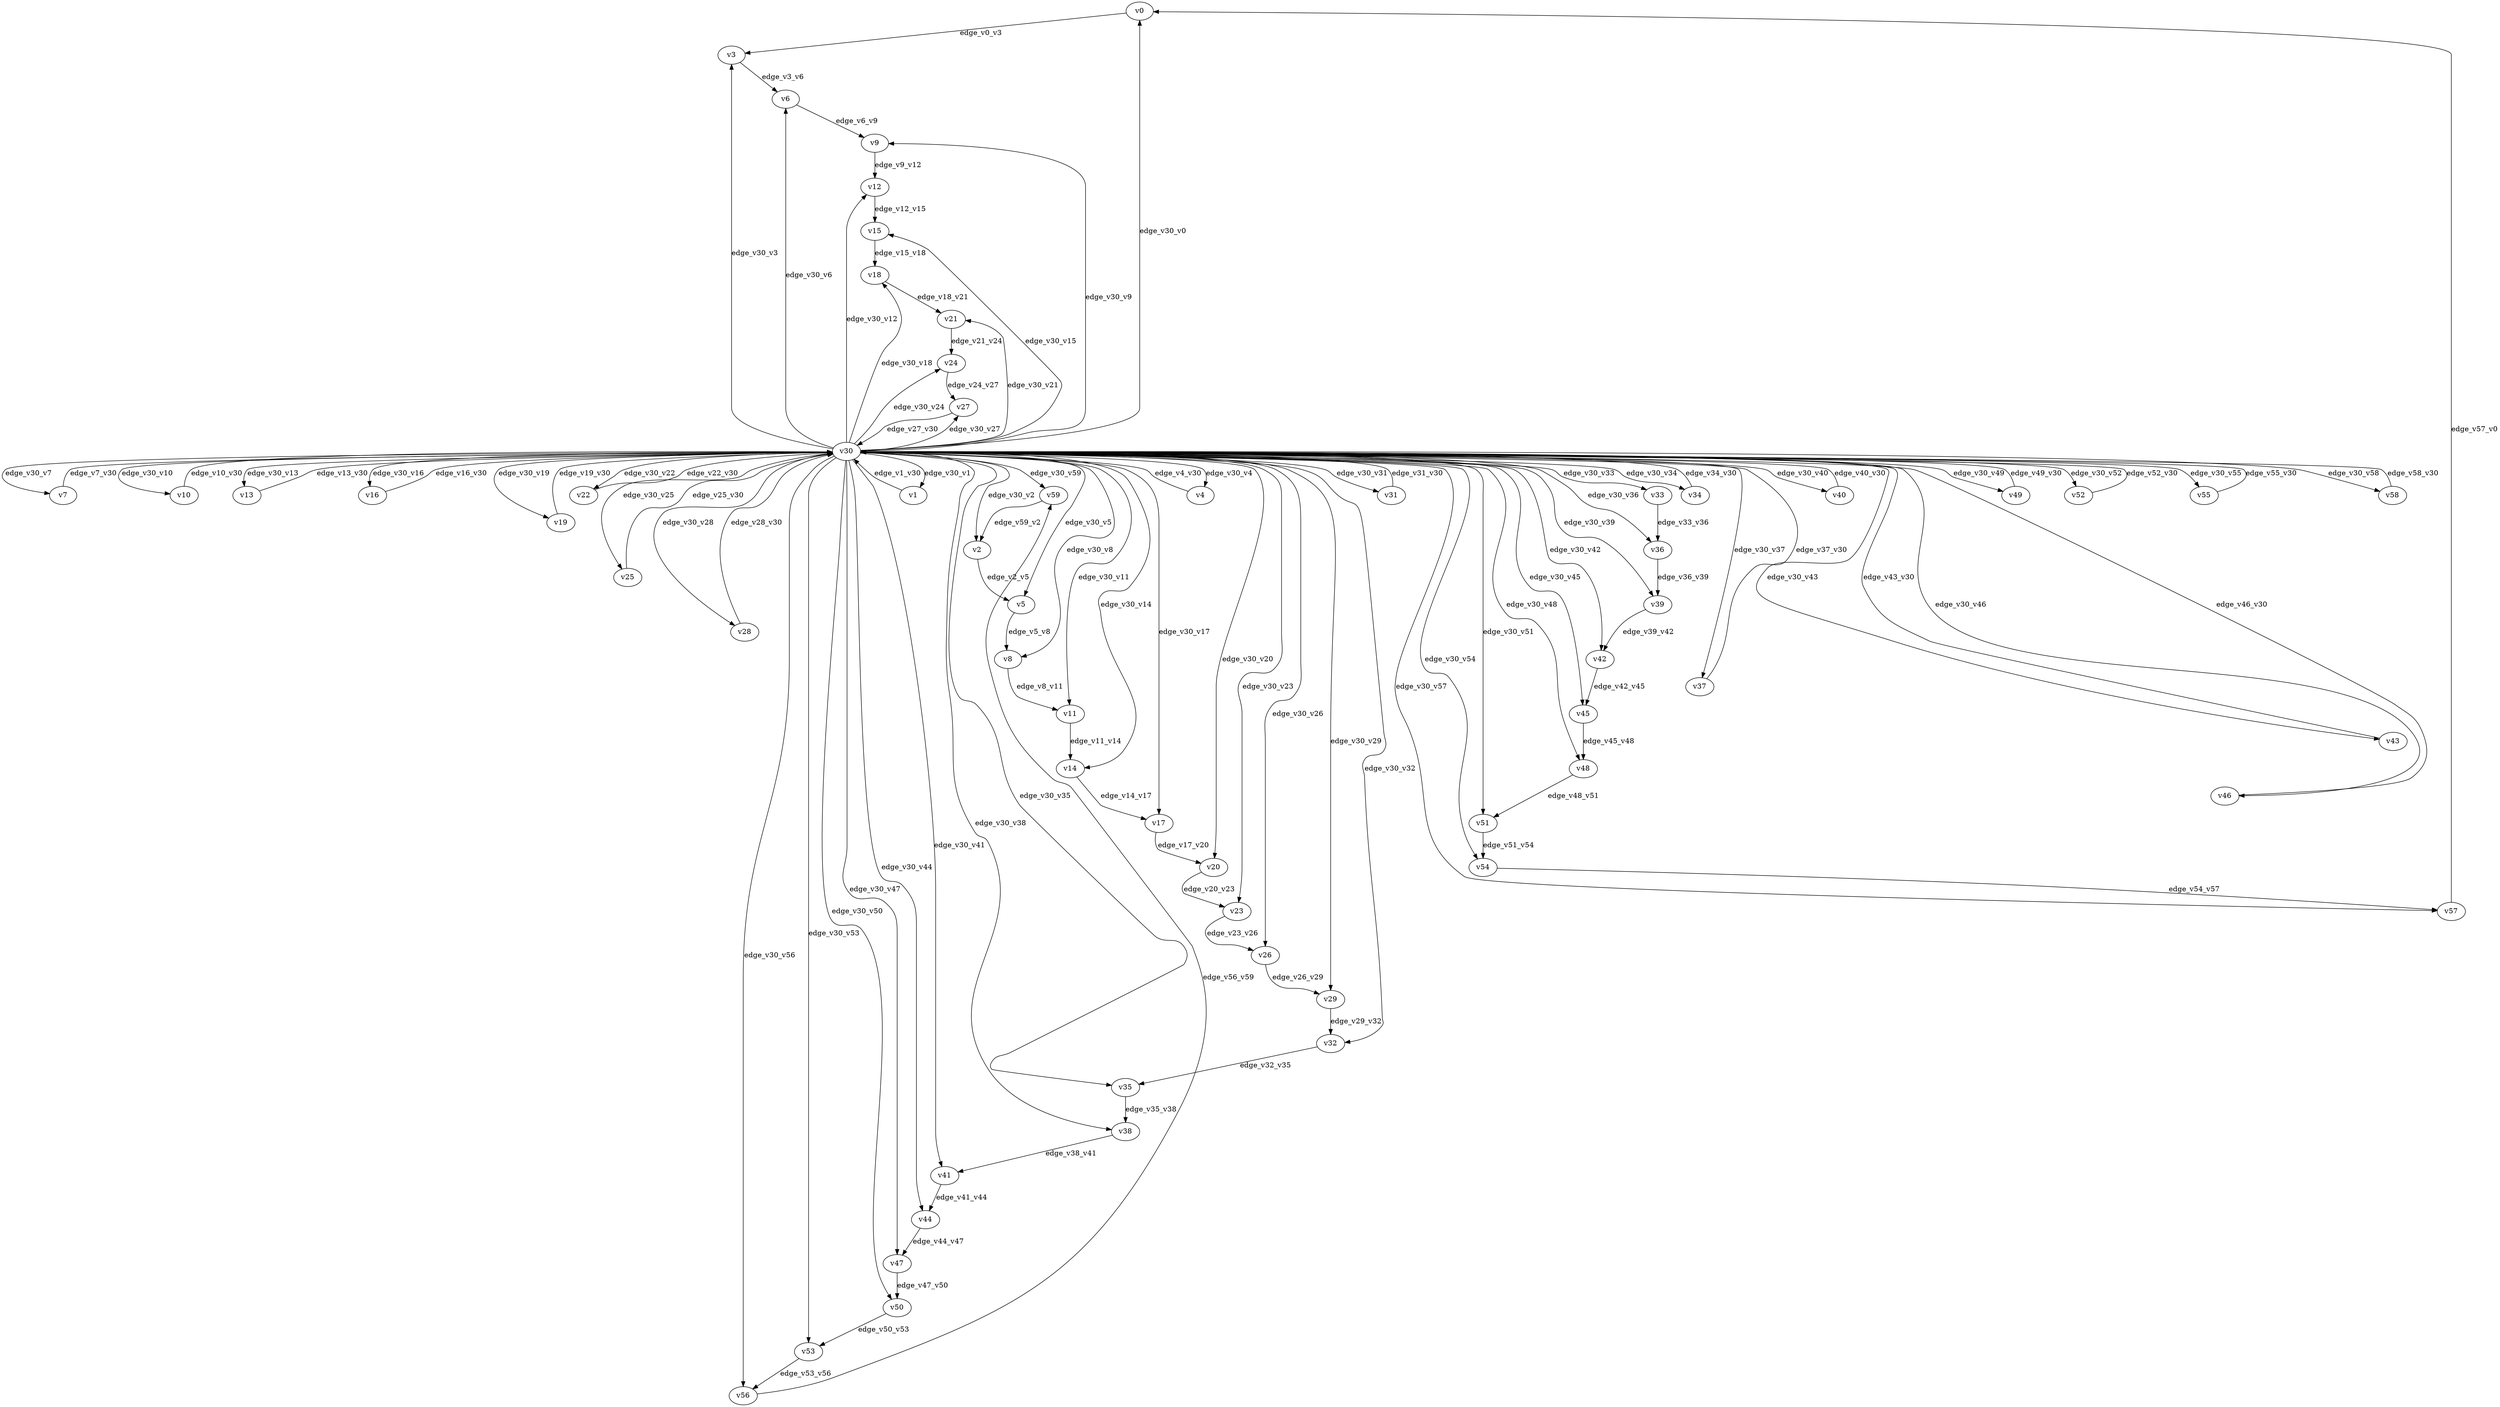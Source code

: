 digraph test075 {
    // Discounted game test case
    // Vertex properties: name [player=X]
    // Edge properties: [weight=Y, discount=Z]

    v0 [name="v0", player=0];
    v1 [name="v1", player=1];
    v2 [name="v2", player=0];
    v3 [name="v3", player=1];
    v4 [name="v4", player=0];
    v5 [name="v5", player=1];
    v6 [name="v6", player=0];
    v7 [name="v7", player=1];
    v8 [name="v8", player=0];
    v9 [name="v9", player=1];
    v10 [name="v10", player=0];
    v11 [name="v11", player=1];
    v12 [name="v12", player=0];
    v13 [name="v13", player=1];
    v14 [name="v14", player=0];
    v15 [name="v15", player=1];
    v16 [name="v16", player=0];
    v17 [name="v17", player=1];
    v18 [name="v18", player=0];
    v19 [name="v19", player=1];
    v20 [name="v20", player=0];
    v21 [name="v21", player=1];
    v22 [name="v22", player=0];
    v23 [name="v23", player=1];
    v24 [name="v24", player=0];
    v25 [name="v25", player=1];
    v26 [name="v26", player=0];
    v27 [name="v27", player=1];
    v28 [name="v28", player=0];
    v29 [name="v29", player=1];
    v30 [name="v30", player=0];
    v31 [name="v31", player=1];
    v32 [name="v32", player=0];
    v33 [name="v33", player=1];
    v34 [name="v34", player=0];
    v35 [name="v35", player=1];
    v36 [name="v36", player=0];
    v37 [name="v37", player=1];
    v38 [name="v38", player=0];
    v39 [name="v39", player=1];
    v40 [name="v40", player=0];
    v41 [name="v41", player=1];
    v42 [name="v42", player=0];
    v43 [name="v43", player=1];
    v44 [name="v44", player=0];
    v45 [name="v45", player=1];
    v46 [name="v46", player=0];
    v47 [name="v47", player=1];
    v48 [name="v48", player=0];
    v49 [name="v49", player=1];
    v50 [name="v50", player=0];
    v51 [name="v51", player=1];
    v52 [name="v52", player=0];
    v53 [name="v53", player=1];
    v54 [name="v54", player=0];
    v55 [name="v55", player=1];
    v56 [name="v56", player=0];
    v57 [name="v57", player=1];
    v58 [name="v58", player=0];
    v59 [name="v59", player=1];

    v30 -> v0 [label="edge_v30_v0", weight=7.71, discount=0.730];
    v30 -> v1 [label="edge_v30_v1", weight=0.61, discount=0.730];
    v1 -> v30 [label="edge_v1_v30", weight=3.16, discount=0.730];
    v30 -> v2 [label="edge_v30_v2", weight=6.14, discount=0.730];
    v30 -> v3 [label="edge_v30_v3", weight=8.09, discount=0.730];
    v30 -> v4 [label="edge_v30_v4", weight=3.51, discount=0.730];
    v4 -> v30 [label="edge_v4_v30", weight=3.56, discount=0.730];
    v30 -> v5 [label="edge_v30_v5", weight=4.05, discount=0.730];
    v30 -> v6 [label="edge_v30_v6", weight=7.60, discount=0.730];
    v30 -> v7 [label="edge_v30_v7", weight=8.68, discount=0.730];
    v7 -> v30 [label="edge_v7_v30", weight=10.73, discount=0.730];
    v30 -> v8 [label="edge_v30_v8", weight=-3.18, discount=0.730];
    v30 -> v9 [label="edge_v30_v9", weight=4.17, discount=0.730];
    v30 -> v10 [label="edge_v30_v10", weight=7.65, discount=0.730];
    v10 -> v30 [label="edge_v10_v30", weight=10.29, discount=0.730];
    v30 -> v11 [label="edge_v30_v11", weight=3.82, discount=0.730];
    v30 -> v12 [label="edge_v30_v12", weight=7.11, discount=0.730];
    v30 -> v13 [label="edge_v30_v13", weight=9.86, discount=0.730];
    v13 -> v30 [label="edge_v13_v30", weight=8.62, discount=0.730];
    v30 -> v14 [label="edge_v30_v14", weight=0.16, discount=0.730];
    v30 -> v15 [label="edge_v30_v15", weight=-3.89, discount=0.730];
    v30 -> v16 [label="edge_v30_v16", weight=5.50, discount=0.730];
    v16 -> v30 [label="edge_v16_v30", weight=4.66, discount=0.730];
    v30 -> v17 [label="edge_v30_v17", weight=7.61, discount=0.730];
    v30 -> v18 [label="edge_v30_v18", weight=-3.11, discount=0.730];
    v30 -> v19 [label="edge_v30_v19", weight=-1.69, discount=0.730];
    v19 -> v30 [label="edge_v19_v30", weight=-1.84, discount=0.730];
    v30 -> v20 [label="edge_v30_v20", weight=8.16, discount=0.730];
    v30 -> v21 [label="edge_v30_v21", weight=5.18, discount=0.730];
    v30 -> v22 [label="edge_v30_v22", weight=9.81, discount=0.730];
    v22 -> v30 [label="edge_v22_v30", weight=10.98, discount=0.730];
    v30 -> v23 [label="edge_v30_v23", weight=7.99, discount=0.730];
    v30 -> v24 [label="edge_v30_v24", weight=-0.91, discount=0.730];
    v30 -> v25 [label="edge_v30_v25", weight=-4.17, discount=0.730];
    v25 -> v30 [label="edge_v25_v30", weight=-2.53, discount=0.730];
    v30 -> v26 [label="edge_v30_v26", weight=4.81, discount=0.730];
    v30 -> v27 [label="edge_v30_v27", weight=-1.64, discount=0.730];
    v30 -> v28 [label="edge_v30_v28", weight=-0.12, discount=0.730];
    v28 -> v30 [label="edge_v28_v30", weight=0.62, discount=0.730];
    v30 -> v29 [label="edge_v30_v29", weight=7.03, discount=0.730];
    v30 -> v31 [label="edge_v30_v31", weight=1.02, discount=0.730];
    v31 -> v30 [label="edge_v31_v30", weight=1.62, discount=0.730];
    v30 -> v32 [label="edge_v30_v32", weight=-0.85, discount=0.730];
    v30 -> v33 [label="edge_v30_v33", weight=-4.57, discount=0.730];
    v30 -> v34 [label="edge_v30_v34", weight=2.24, discount=0.730];
    v34 -> v30 [label="edge_v34_v30", weight=1.27, discount=0.730];
    v30 -> v35 [label="edge_v30_v35", weight=-5.93, discount=0.730];
    v30 -> v36 [label="edge_v30_v36", weight=-2.72, discount=0.730];
    v30 -> v37 [label="edge_v30_v37", weight=-0.28, discount=0.730];
    v37 -> v30 [label="edge_v37_v30", weight=0.05, discount=0.730];
    v30 -> v38 [label="edge_v30_v38", weight=0.02, discount=0.730];
    v30 -> v39 [label="edge_v30_v39", weight=-2.43, discount=0.730];
    v30 -> v40 [label="edge_v30_v40", weight=4.52, discount=0.730];
    v40 -> v30 [label="edge_v40_v30", weight=7.14, discount=0.730];
    v30 -> v41 [label="edge_v30_v41", weight=2.02, discount=0.730];
    v30 -> v42 [label="edge_v30_v42", weight=0.08, discount=0.730];
    v30 -> v43 [label="edge_v30_v43", weight=0.06, discount=0.730];
    v43 -> v30 [label="edge_v43_v30", weight=-0.99, discount=0.730];
    v30 -> v44 [label="edge_v30_v44", weight=5.07, discount=0.730];
    v30 -> v45 [label="edge_v30_v45", weight=3.29, discount=0.730];
    v30 -> v46 [label="edge_v30_v46", weight=-4.61, discount=0.730];
    v46 -> v30 [label="edge_v46_v30", weight=-5.72, discount=0.730];
    v30 -> v47 [label="edge_v30_v47", weight=7.43, discount=0.730];
    v30 -> v48 [label="edge_v30_v48", weight=-1.23, discount=0.730];
    v30 -> v49 [label="edge_v30_v49", weight=6.63, discount=0.730];
    v49 -> v30 [label="edge_v49_v30", weight=7.03, discount=0.730];
    v30 -> v50 [label="edge_v30_v50", weight=-4.99, discount=0.730];
    v30 -> v51 [label="edge_v30_v51", weight=9.72, discount=0.730];
    v30 -> v52 [label="edge_v30_v52", weight=2.00, discount=0.730];
    v52 -> v30 [label="edge_v52_v30", weight=-0.88, discount=0.730];
    v30 -> v53 [label="edge_v30_v53", weight=9.02, discount=0.730];
    v30 -> v54 [label="edge_v30_v54", weight=-5.01, discount=0.730];
    v30 -> v55 [label="edge_v30_v55", weight=3.16, discount=0.730];
    v55 -> v30 [label="edge_v55_v30", weight=2.34, discount=0.730];
    v30 -> v56 [label="edge_v30_v56", weight=8.73, discount=0.730];
    v30 -> v57 [label="edge_v30_v57", weight=-4.04, discount=0.730];
    v30 -> v58 [label="edge_v30_v58", weight=0.94, discount=0.730];
    v58 -> v30 [label="edge_v58_v30", weight=1.49, discount=0.730];
    v30 -> v59 [label="edge_v30_v59", weight=-2.45, discount=0.730];
    v0 -> v3 [label="edge_v0_v3", weight=-0.43, discount=0.730];
    v2 -> v5 [label="edge_v2_v5", weight=-0.82, discount=0.730];
    v3 -> v6 [label="edge_v3_v6", weight=1.72, discount=0.730];
    v5 -> v8 [label="edge_v5_v8", weight=4.41, discount=0.730];
    v6 -> v9 [label="edge_v6_v9", weight=2.67, discount=0.730];
    v8 -> v11 [label="edge_v8_v11", weight=0.87, discount=0.730];
    v9 -> v12 [label="edge_v9_v12", weight=3.45, discount=0.730];
    v11 -> v14 [label="edge_v11_v14", weight=5.40, discount=0.730];
    v12 -> v15 [label="edge_v12_v15", weight=6.42, discount=0.730];
    v14 -> v17 [label="edge_v14_v17", weight=2.44, discount=0.730];
    v15 -> v18 [label="edge_v15_v18", weight=4.57, discount=0.730];
    v17 -> v20 [label="edge_v17_v20", weight=1.77, discount=0.730];
    v18 -> v21 [label="edge_v18_v21", weight=2.88, discount=0.730];
    v20 -> v23 [label="edge_v20_v23", weight=4.57, discount=0.730];
    v21 -> v24 [label="edge_v21_v24", weight=4.09, discount=0.730];
    v23 -> v26 [label="edge_v23_v26", weight=1.58, discount=0.730];
    v24 -> v27 [label="edge_v24_v27", weight=1.23, discount=0.730];
    v26 -> v29 [label="edge_v26_v29", weight=2.23, discount=0.730];
    v27 -> v30 [label="edge_v27_v30", weight=6.60, discount=0.730];
    v29 -> v32 [label="edge_v29_v32", weight=6.18, discount=0.730];
    v32 -> v35 [label="edge_v32_v35", weight=-1.66, discount=0.730];
    v33 -> v36 [label="edge_v33_v36", weight=1.51, discount=0.730];
    v35 -> v38 [label="edge_v35_v38", weight=4.73, discount=0.730];
    v36 -> v39 [label="edge_v36_v39", weight=6.19, discount=0.730];
    v38 -> v41 [label="edge_v38_v41", weight=-1.40, discount=0.730];
    v39 -> v42 [label="edge_v39_v42", weight=-0.23, discount=0.730];
    v41 -> v44 [label="edge_v41_v44", weight=4.61, discount=0.730];
    v42 -> v45 [label="edge_v42_v45", weight=3.20, discount=0.730];
    v44 -> v47 [label="edge_v44_v47", weight=3.90, discount=0.730];
    v45 -> v48 [label="edge_v45_v48", weight=1.86, discount=0.730];
    v47 -> v50 [label="edge_v47_v50", weight=2.12, discount=0.730];
    v48 -> v51 [label="edge_v48_v51", weight=-0.35, discount=0.730];
    v50 -> v53 [label="edge_v50_v53", weight=-1.80, discount=0.730];
    v51 -> v54 [label="edge_v51_v54", weight=6.61, discount=0.730];
    v53 -> v56 [label="edge_v53_v56", weight=-1.67, discount=0.730];
    v54 -> v57 [label="edge_v54_v57", weight=-1.75, discount=0.730];
    v56 -> v59 [label="edge_v56_v59", weight=0.09, discount=0.730];
    v57 -> v0 [label="edge_v57_v0", weight=1.00, discount=0.730];
    v59 -> v2 [label="edge_v59_v2", weight=-2.80, discount=0.730];
}
